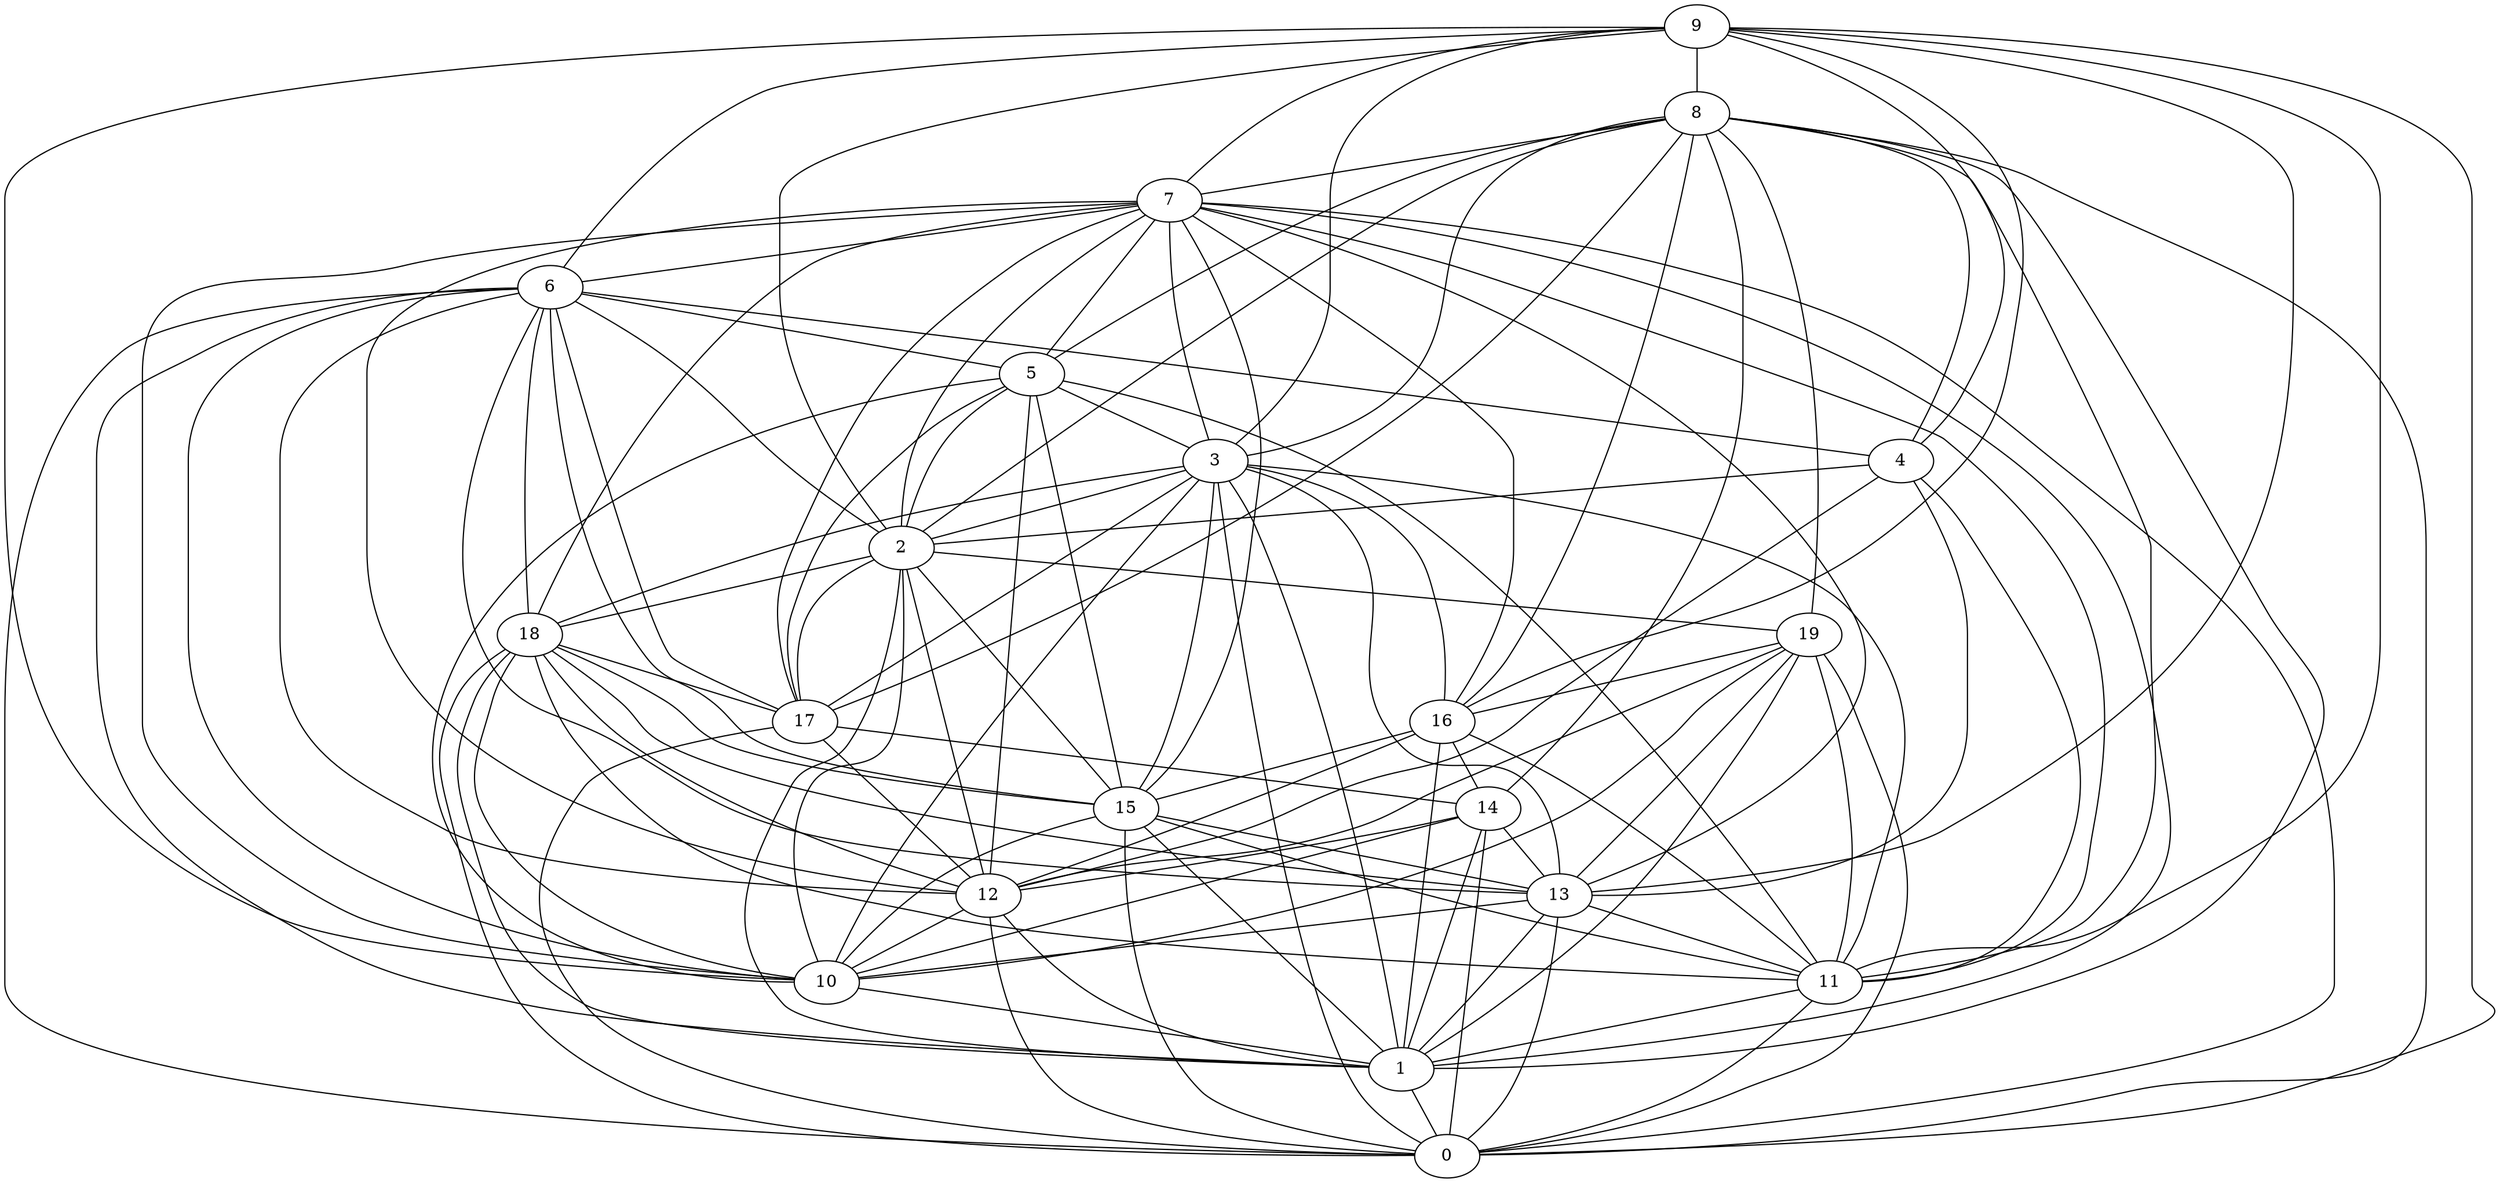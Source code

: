 digraph GG_graph {

subgraph G_graph {
edge [color = black]
"12" -> "1" [dir = none]
"12" -> "0" [dir = none]
"5" -> "3" [dir = none]
"5" -> "2" [dir = none]
"5" -> "12" [dir = none]
"5" -> "11" [dir = none]
"15" -> "10" [dir = none]
"15" -> "11" [dir = none]
"15" -> "13" [dir = none]
"8" -> "3" [dir = none]
"8" -> "1" [dir = none]
"16" -> "14" [dir = none]
"16" -> "11" [dir = none]
"16" -> "1" [dir = none]
"16" -> "15" [dir = none]
"3" -> "17" [dir = none]
"3" -> "13" [dir = none]
"3" -> "15" [dir = none]
"11" -> "0" [dir = none]
"18" -> "17" [dir = none]
"18" -> "12" [dir = none]
"18" -> "11" [dir = none]
"18" -> "13" [dir = none]
"18" -> "15" [dir = none]
"18" -> "10" [dir = none]
"18" -> "0" [dir = none]
"14" -> "13" [dir = none]
"14" -> "10" [dir = none]
"9" -> "8" [dir = none]
"9" -> "3" [dir = none]
"9" -> "10" [dir = none]
"9" -> "0" [dir = none]
"9" -> "7" [dir = none]
"9" -> "13" [dir = none]
"9" -> "2" [dir = none]
"4" -> "12" [dir = none]
"4" -> "2" [dir = none]
"2" -> "18" [dir = none]
"2" -> "15" [dir = none]
"2" -> "17" [dir = none]
"2" -> "19" [dir = none]
"6" -> "2" [dir = none]
"6" -> "13" [dir = none]
"6" -> "1" [dir = none]
"6" -> "5" [dir = none]
"6" -> "0" [dir = none]
"6" -> "15" [dir = none]
"6" -> "17" [dir = none]
"6" -> "4" [dir = none]
"6" -> "12" [dir = none]
"19" -> "1" [dir = none]
"19" -> "11" [dir = none]
"17" -> "14" [dir = none]
"7" -> "11" [dir = none]
"7" -> "2" [dir = none]
"7" -> "16" [dir = none]
"7" -> "6" [dir = none]
"2" -> "1" [dir = none]
"3" -> "1" [dir = none]
"7" -> "12" [dir = none]
"14" -> "12" [dir = none]
"13" -> "0" [dir = none]
"7" -> "15" [dir = none]
"5" -> "10" [dir = none]
"3" -> "18" [dir = none]
"14" -> "1" [dir = none]
"2" -> "10" [dir = none]
"19" -> "0" [dir = none]
"13" -> "1" [dir = none]
"6" -> "10" [dir = none]
"7" -> "10" [dir = none]
"16" -> "12" [dir = none]
"7" -> "0" [dir = none]
"8" -> "0" [dir = none]
"9" -> "16" [dir = none]
"3" -> "2" [dir = none]
"19" -> "12" [dir = none]
"7" -> "13" [dir = none]
"15" -> "1" [dir = none]
"3" -> "0" [dir = none]
"11" -> "1" [dir = none]
"19" -> "16" [dir = none]
"19" -> "13" [dir = none]
"8" -> "16" [dir = none]
"8" -> "4" [dir = none]
"5" -> "15" [dir = none]
"1" -> "0" [dir = none]
"8" -> "14" [dir = none]
"8" -> "5" [dir = none]
"9" -> "11" [dir = none]
"2" -> "12" [dir = none]
"17" -> "0" [dir = none]
"7" -> "3" [dir = none]
"12" -> "10" [dir = none]
"9" -> "4" [dir = none]
"14" -> "0" [dir = none]
"7" -> "1" [dir = none]
"8" -> "2" [dir = none]
"8" -> "19" [dir = none]
"10" -> "1" [dir = none]
"13" -> "11" [dir = none]
"3" -> "16" [dir = none]
"13" -> "10" [dir = none]
"7" -> "18" [dir = none]
"17" -> "12" [dir = none]
"7" -> "17" [dir = none]
"4" -> "13" [dir = none]
"9" -> "6" [dir = none]
"8" -> "17" [dir = none]
"3" -> "11" [dir = none]
"5" -> "17" [dir = none]
"8" -> "7" [dir = none]
"4" -> "11" [dir = none]
"7" -> "5" [dir = none]
"6" -> "18" [dir = none]
"19" -> "10" [dir = none]
"8" -> "11" [dir = none]
"15" -> "0" [dir = none]
"3" -> "10" [dir = none]
"18" -> "1" [dir = none]
}

}
